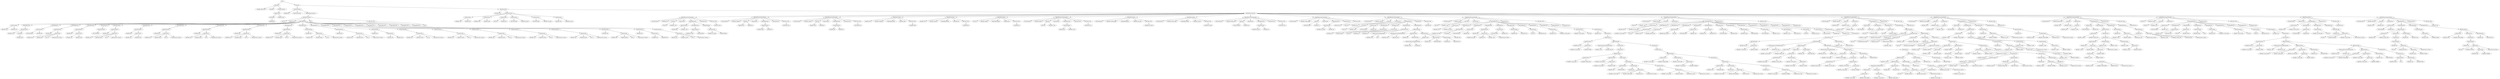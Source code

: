 digraph {
n0 [label="Goal:"];
n1 [label="MainClass:"];
n2 [label="Identifier:BinaryTree"];
n1 -> n2
n3 [label="Identifier:a"];
n1 -> n3
n4 [label="PrintlnStatement:"];
n5 [label="ExpressionX2:"];
n6 [label="NewIdentif:"];
n7 [label="Identifier:BT"];
n6 -> n7
n5 -> n6
n8 [label="Identifier:Start"];
n5 -> n8
n4 -> n5
n1 -> n4
n0 -> n1
n9 [label="ClassList:"];
n10 [label="ClassDeclaration:"];
n11 [label="Identifier:BT"];
n10 -> n11
n12 [label="VarDeclarationList:"];
n10 -> n12
n13 [label="MethodDeclarationList:"];
n14 [label="MethodDeclaration:"];
n15 [label="TYPE:INT"];
n14 -> n15
n16 [label="Identifier:Start"];
n14 -> n16
n17 [label="MethodBodyVar:"];
n18 [label="VarDeclaration:"];
n19 [label="Identifier:Tree"];
n18 -> n19
n20 [label="Identifier:root"];
n18 -> n20
n17 -> n18
n21 [label="MethodBodyStat:"];
n22 [label="EqualStatement:"];
n23 [label="Identifier:root"];
n22 -> n23
n24 [label="NewIdentif:"];
n25 [label="Identifier:Tree"];
n24 -> n25
n22 -> n24
n21 -> n22
n17 -> n21
n26 [label="MethodBodyVar:"];
n27 [label="VarDeclaration:"];
n28 [label="TYPE:BOOLEAN"];
n27 -> n28
n29 [label="Identifier:ntb"];
n27 -> n29
n26 -> n27
n17 -> n26
n30 [label="MethodBodyStat:"];
n31 [label="EqualStatement:"];
n32 [label="Identifier:ntb"];
n31 -> n32
n33 [label="ExpressionX:"];
n34 [label="Identifier:root"];
n33 -> n34
n35 [label="Identifier:Init"];
n33 -> n35
n36 [label="INT:16"];
n33 -> n36
n37 [label="ExpressionList_Comma:"];
n33 -> n37
n31 -> n33
n30 -> n31
n17 -> n30
n38 [label="MethodBodyStat:"];
n39 [label="EqualStatement:"];
n40 [label="Identifier:ntb"];
n39 -> n40
n41 [label="ExpressionX2:"];
n42 [label="Identifier:root"];
n41 -> n42
n43 [label="Identifier:Print"];
n41 -> n43
n39 -> n41
n38 -> n39
n17 -> n38
n44 [label="MethodBodyStat:"];
n45 [label="PrintlnStatement:"];
n46 [label="INT:100000000"];
n45 -> n46
n44 -> n45
n17 -> n44
n47 [label="MethodBodyStat:"];
n48 [label="EqualStatement:"];
n49 [label="Identifier:ntb"];
n48 -> n49
n50 [label="ExpressionX:"];
n51 [label="Identifier:root"];
n50 -> n51
n52 [label="Identifier:Insert"];
n50 -> n52
n53 [label="INT:8"];
n50 -> n53
n54 [label="ExpressionList_Comma:"];
n50 -> n54
n48 -> n50
n47 -> n48
n17 -> n47
n55 [label="MethodBodyStat:"];
n56 [label="EqualStatement:"];
n57 [label="Identifier:ntb"];
n56 -> n57
n58 [label="ExpressionX2:"];
n59 [label="Identifier:root"];
n58 -> n59
n60 [label="Identifier:Print"];
n58 -> n60
n56 -> n58
n55 -> n56
n17 -> n55
n61 [label="MethodBodyStat:"];
n62 [label="EqualStatement:"];
n63 [label="Identifier:ntb"];
n62 -> n63
n64 [label="ExpressionX:"];
n65 [label="Identifier:root"];
n64 -> n65
n66 [label="Identifier:Insert"];
n64 -> n66
n67 [label="INT:24"];
n64 -> n67
n68 [label="ExpressionList_Comma:"];
n64 -> n68
n62 -> n64
n61 -> n62
n17 -> n61
n69 [label="MethodBodyStat:"];
n70 [label="EqualStatement:"];
n71 [label="Identifier:ntb"];
n70 -> n71
n72 [label="ExpressionX:"];
n73 [label="Identifier:root"];
n72 -> n73
n74 [label="Identifier:Insert"];
n72 -> n74
n75 [label="INT:4"];
n72 -> n75
n76 [label="ExpressionList_Comma:"];
n72 -> n76
n70 -> n72
n69 -> n70
n17 -> n69
n77 [label="MethodBodyStat:"];
n78 [label="EqualStatement:"];
n79 [label="Identifier:ntb"];
n78 -> n79
n80 [label="ExpressionX:"];
n81 [label="Identifier:root"];
n80 -> n81
n82 [label="Identifier:Insert"];
n80 -> n82
n83 [label="INT:12"];
n80 -> n83
n84 [label="ExpressionList_Comma:"];
n80 -> n84
n78 -> n80
n77 -> n78
n17 -> n77
n85 [label="MethodBodyStat:"];
n86 [label="EqualStatement:"];
n87 [label="Identifier:ntb"];
n86 -> n87
n88 [label="ExpressionX:"];
n89 [label="Identifier:root"];
n88 -> n89
n90 [label="Identifier:Insert"];
n88 -> n90
n91 [label="INT:20"];
n88 -> n91
n92 [label="ExpressionList_Comma:"];
n88 -> n92
n86 -> n88
n85 -> n86
n17 -> n85
n93 [label="MethodBodyStat:"];
n94 [label="EqualStatement:"];
n95 [label="Identifier:ntb"];
n94 -> n95
n96 [label="ExpressionX:"];
n97 [label="Identifier:root"];
n96 -> n97
n98 [label="Identifier:Insert"];
n96 -> n98
n99 [label="INT:28"];
n96 -> n99
n100 [label="ExpressionList_Comma:"];
n96 -> n100
n94 -> n96
n93 -> n94
n17 -> n93
n101 [label="MethodBodyStat:"];
n102 [label="EqualStatement:"];
n103 [label="Identifier:ntb"];
n102 -> n103
n104 [label="ExpressionX:"];
n105 [label="Identifier:root"];
n104 -> n105
n106 [label="Identifier:Insert"];
n104 -> n106
n107 [label="INT:14"];
n104 -> n107
n108 [label="ExpressionList_Comma:"];
n104 -> n108
n102 -> n104
n101 -> n102
n17 -> n101
n109 [label="MethodBodyStat:"];
n110 [label="EqualStatement:"];
n111 [label="Identifier:ntb"];
n110 -> n111
n112 [label="ExpressionX2:"];
n113 [label="Identifier:root"];
n112 -> n113
n114 [label="Identifier:Print"];
n112 -> n114
n110 -> n112
n109 -> n110
n17 -> n109
n115 [label="MethodBodyStat:"];
n116 [label="PrintlnStatement:"];
n117 [label="ExpressionX:"];
n118 [label="Identifier:root"];
n117 -> n118
n119 [label="Identifier:Search"];
n117 -> n119
n120 [label="INT:24"];
n117 -> n120
n121 [label="ExpressionList_Comma:"];
n117 -> n121
n116 -> n117
n115 -> n116
n17 -> n115
n122 [label="MethodBodyStat:"];
n123 [label="PrintlnStatement:"];
n124 [label="ExpressionX:"];
n125 [label="Identifier:root"];
n124 -> n125
n126 [label="Identifier:Search"];
n124 -> n126
n127 [label="INT:12"];
n124 -> n127
n128 [label="ExpressionList_Comma:"];
n124 -> n128
n123 -> n124
n122 -> n123
n17 -> n122
n129 [label="MethodBodyStat:"];
n130 [label="PrintlnStatement:"];
n131 [label="ExpressionX:"];
n132 [label="Identifier:root"];
n131 -> n132
n133 [label="Identifier:Search"];
n131 -> n133
n134 [label="INT:16"];
n131 -> n134
n135 [label="ExpressionList_Comma:"];
n131 -> n135
n130 -> n131
n129 -> n130
n17 -> n129
n136 [label="MethodBodyStat:"];
n137 [label="PrintlnStatement:"];
n138 [label="ExpressionX:"];
n139 [label="Identifier:root"];
n138 -> n139
n140 [label="Identifier:Search"];
n138 -> n140
n141 [label="INT:50"];
n138 -> n141
n142 [label="ExpressionList_Comma:"];
n138 -> n142
n137 -> n138
n136 -> n137
n17 -> n136
n143 [label="MethodBodyStat:"];
n144 [label="PrintlnStatement:"];
n145 [label="ExpressionX:"];
n146 [label="Identifier:root"];
n145 -> n146
n147 [label="Identifier:Search"];
n145 -> n147
n148 [label="INT:12"];
n145 -> n148
n149 [label="ExpressionList_Comma:"];
n145 -> n149
n144 -> n145
n143 -> n144
n17 -> n143
n150 [label="MethodBodyStat:"];
n151 [label="EqualStatement:"];
n152 [label="Identifier:ntb"];
n151 -> n152
n153 [label="ExpressionX:"];
n154 [label="Identifier:root"];
n153 -> n154
n155 [label="Identifier:Delete"];
n153 -> n155
n156 [label="INT:12"];
n153 -> n156
n157 [label="ExpressionList_Comma:"];
n153 -> n157
n151 -> n153
n150 -> n151
n17 -> n150
n158 [label="MethodBodyStat:"];
n159 [label="EqualStatement:"];
n160 [label="Identifier:ntb"];
n159 -> n160
n161 [label="ExpressionX2:"];
n162 [label="Identifier:root"];
n161 -> n162
n163 [label="Identifier:Print"];
n161 -> n163
n159 -> n161
n158 -> n159
n17 -> n158
n164 [label="MethodBodyStat:"];
n165 [label="PrintlnStatement:"];
n166 [label="ExpressionX:"];
n167 [label="Identifier:root"];
n166 -> n167
n168 [label="Identifier:Search"];
n166 -> n168
n169 [label="INT:12"];
n166 -> n169
n170 [label="ExpressionList_Comma:"];
n166 -> n170
n165 -> n166
n164 -> n165
n17 -> n164
n14 -> n17
n171 [label="INT:0"];
n14 -> n171
n172 [label="RETURN_TYPE:"];
n173 [label="INT:0"];
n172 -> n173
n14 -> n172
n13 -> n14
n10 -> n13
n9 -> n10
n174 [label="ClassDeclaration:"];
n175 [label="Identifier:Tree"];
n174 -> n175
n176 [label="VarDeclarationList:"];
n177 [label="VarDeclaration:"];
n178 [label="Identifier:Tree"];
n177 -> n178
n179 [label="Identifier:left"];
n177 -> n179
n176 -> n177
n180 [label="VarDeclaration:"];
n181 [label="Identifier:Tree"];
n180 -> n181
n182 [label="Identifier:right"];
n180 -> n182
n176 -> n180
n183 [label="VarDeclaration:"];
n184 [label="TYPE:INT"];
n183 -> n184
n185 [label="Identifier:key"];
n183 -> n185
n176 -> n183
n186 [label="VarDeclaration:"];
n187 [label="TYPE:BOOLEAN"];
n186 -> n187
n188 [label="Identifier:has_left"];
n186 -> n188
n176 -> n186
n189 [label="VarDeclaration:"];
n190 [label="TYPE:BOOLEAN"];
n189 -> n190
n191 [label="Identifier:has_right"];
n189 -> n191
n176 -> n189
n192 [label="VarDeclaration:"];
n193 [label="Identifier:Tree"];
n192 -> n193
n194 [label="Identifier:my_null"];
n192 -> n194
n176 -> n192
n174 -> n176
n195 [label="MethodDeclarationList:"];
n196 [label="MethodDeclarationArguments:"];
n197 [label="TYPE:BOOLEAN"];
n196 -> n197
n198 [label="Identifier:Init"];
n196 -> n198
n199 [label="Argumenr:"];
n200 [label="TYPE:INT"];
n199 -> n200
n201 [label="Identifier:v_key"];
n199 -> n201
n196 -> n199
n202 [label="ArgumentList:"];
n196 -> n202
n203 [label="MethodBodyStat:"];
n204 [label="EqualStatement:"];
n205 [label="Identifier:key"];
n204 -> n205
n206 [label="Identifier:v_key"];
n204 -> n206
n203 -> n204
n207 [label="MethodBodyStat:"];
n208 [label="EqualStatement:"];
n209 [label="Identifier:has_left"];
n208 -> n209
n210 [label="BOOLEAN:false"];
n208 -> n210
n207 -> n208
n203 -> n207
n211 [label="MethodBodyStat:"];
n212 [label="EqualStatement:"];
n213 [label="Identifier:has_right"];
n212 -> n213
n214 [label="BOOLEAN:false"];
n212 -> n214
n211 -> n212
n203 -> n211
n196 -> n203
n215 [label="BOOLEAN:true"];
n196 -> n215
n216 [label="RETURN_TYPE:"];
n217 [label="BOOLEAN:true"];
n216 -> n217
n196 -> n216
n195 -> n196
n218 [label="MethodDeclarationArguments:"];
n219 [label="TYPE:BOOLEAN"];
n218 -> n219
n220 [label="Identifier:SetRight"];
n218 -> n220
n221 [label="Argumenr:"];
n222 [label="Identifier:Tree"];
n221 -> n222
n223 [label="Identifier:rn"];
n221 -> n223
n218 -> n221
n224 [label="ArgumentList:"];
n218 -> n224
n225 [label="MethodBodyStat:"];
n226 [label="EqualStatement:"];
n227 [label="Identifier:right"];
n226 -> n227
n228 [label="Identifier:rn"];
n226 -> n228
n225 -> n226
n218 -> n225
n229 [label="BOOLEAN:true"];
n218 -> n229
n230 [label="RETURN_TYPE:"];
n231 [label="BOOLEAN:true"];
n230 -> n231
n218 -> n230
n195 -> n218
n232 [label="MethodDeclarationArguments:"];
n233 [label="TYPE:BOOLEAN"];
n232 -> n233
n234 [label="Identifier:SetLeft"];
n232 -> n234
n235 [label="Argumenr:"];
n236 [label="Identifier:Tree"];
n235 -> n236
n237 [label="Identifier:ln"];
n235 -> n237
n232 -> n235
n238 [label="ArgumentList:"];
n232 -> n238
n239 [label="MethodBodyStat:"];
n240 [label="EqualStatement:"];
n241 [label="Identifier:left"];
n240 -> n241
n242 [label="Identifier:ln"];
n240 -> n242
n239 -> n240
n232 -> n239
n243 [label="BOOLEAN:true"];
n232 -> n243
n244 [label="RETURN_TYPE:"];
n245 [label="BOOLEAN:true"];
n244 -> n245
n232 -> n244
n195 -> n232
n246 [label="MethodDeclaration:"];
n247 [label="Identifier:Tree"];
n246 -> n247
n248 [label="Identifier:GetRight"];
n246 -> n248
n249 [label="MethodBodyEmpty:"];
n246 -> n249
n250 [label="Identifier:right"];
n246 -> n250
n251 [label="RETURN_TYPE:"];
n252 [label="Identifier:right"];
n251 -> n252
n246 -> n251
n195 -> n246
n253 [label="MethodDeclaration:"];
n254 [label="Identifier:Tree"];
n253 -> n254
n255 [label="Identifier:GetLeft"];
n253 -> n255
n256 [label="MethodBodyEmpty:"];
n253 -> n256
n257 [label="Identifier:left"];
n253 -> n257
n258 [label="RETURN_TYPE:"];
n259 [label="Identifier:left"];
n258 -> n259
n253 -> n258
n195 -> n253
n260 [label="MethodDeclaration:"];
n261 [label="TYPE:INT"];
n260 -> n261
n262 [label="Identifier:GetKey"];
n260 -> n262
n263 [label="MethodBodyEmpty:"];
n260 -> n263
n264 [label="Identifier:key"];
n260 -> n264
n265 [label="RETURN_TYPE:"];
n266 [label="Identifier:key"];
n265 -> n266
n260 -> n265
n195 -> n260
n267 [label="MethodDeclarationArguments:"];
n268 [label="TYPE:BOOLEAN"];
n267 -> n268
n269 [label="Identifier:SetKey"];
n267 -> n269
n270 [label="Argumenr:"];
n271 [label="TYPE:INT"];
n270 -> n271
n272 [label="Identifier:v_key"];
n270 -> n272
n267 -> n270
n273 [label="ArgumentList:"];
n267 -> n273
n274 [label="MethodBodyStat:"];
n275 [label="EqualStatement:"];
n276 [label="Identifier:key"];
n275 -> n276
n277 [label="Identifier:v_key"];
n275 -> n277
n274 -> n275
n267 -> n274
n278 [label="BOOLEAN:true"];
n267 -> n278
n279 [label="RETURN_TYPE:"];
n280 [label="BOOLEAN:true"];
n279 -> n280
n267 -> n279
n195 -> n267
n281 [label="MethodDeclaration:"];
n282 [label="TYPE:BOOLEAN"];
n281 -> n282
n283 [label="Identifier:GetHas_Right"];
n281 -> n283
n284 [label="MethodBodyEmpty:"];
n281 -> n284
n285 [label="Identifier:has_right"];
n281 -> n285
n286 [label="RETURN_TYPE:"];
n287 [label="Identifier:has_right"];
n286 -> n287
n281 -> n286
n195 -> n281
n288 [label="MethodDeclaration:"];
n289 [label="TYPE:BOOLEAN"];
n288 -> n289
n290 [label="Identifier:GetHas_Left"];
n288 -> n290
n291 [label="MethodBodyEmpty:"];
n288 -> n291
n292 [label="Identifier:has_left"];
n288 -> n292
n293 [label="RETURN_TYPE:"];
n294 [label="Identifier:has_left"];
n293 -> n294
n288 -> n293
n195 -> n288
n295 [label="MethodDeclarationArguments:"];
n296 [label="TYPE:BOOLEAN"];
n295 -> n296
n297 [label="Identifier:SetHas_Left"];
n295 -> n297
n298 [label="Argumenr:"];
n299 [label="TYPE:BOOLEAN"];
n298 -> n299
n300 [label="Identifier:val"];
n298 -> n300
n295 -> n298
n301 [label="ArgumentList:"];
n295 -> n301
n302 [label="MethodBodyStat:"];
n303 [label="EqualStatement:"];
n304 [label="Identifier:has_left"];
n303 -> n304
n305 [label="Identifier:val"];
n303 -> n305
n302 -> n303
n295 -> n302
n306 [label="BOOLEAN:true"];
n295 -> n306
n307 [label="RETURN_TYPE:"];
n308 [label="BOOLEAN:true"];
n307 -> n308
n295 -> n307
n195 -> n295
n309 [label="MethodDeclarationArguments:"];
n310 [label="TYPE:BOOLEAN"];
n309 -> n310
n311 [label="Identifier:SetHas_Right"];
n309 -> n311
n312 [label="Argumenr:"];
n313 [label="TYPE:BOOLEAN"];
n312 -> n313
n314 [label="Identifier:val"];
n312 -> n314
n309 -> n312
n315 [label="ArgumentList:"];
n309 -> n315
n316 [label="MethodBodyStat:"];
n317 [label="EqualStatement:"];
n318 [label="Identifier:has_right"];
n317 -> n318
n319 [label="Identifier:val"];
n317 -> n319
n316 -> n317
n309 -> n316
n320 [label="BOOLEAN:true"];
n309 -> n320
n321 [label="RETURN_TYPE:"];
n322 [label="BOOLEAN:true"];
n321 -> n322
n309 -> n321
n195 -> n309
n323 [label="MethodDeclarationArguments:"];
n324 [label="TYPE:BOOLEAN"];
n323 -> n324
n325 [label="Identifier:Compare"];
n323 -> n325
n326 [label="Argumenr:"];
n327 [label="TYPE:INT"];
n326 -> n327
n328 [label="Identifier:num1"];
n326 -> n328
n323 -> n326
n329 [label="ArgumentList:"];
n330 [label="Argumenr:"];
n331 [label="TYPE:INT"];
n330 -> n331
n332 [label="Identifier:num2"];
n330 -> n332
n329 -> n330
n323 -> n329
n333 [label="MethodBodyVar:"];
n334 [label="VarDeclaration:"];
n335 [label="TYPE:BOOLEAN"];
n334 -> n335
n336 [label="Identifier:ntb"];
n334 -> n336
n333 -> n334
n337 [label="MethodBodyStat:"];
n338 [label="EqualStatement:"];
n339 [label="Identifier:ntb"];
n338 -> n339
n340 [label="BOOLEAN:false"];
n338 -> n340
n337 -> n338
n333 -> n337
n341 [label="MethodBodyVar:"];
n342 [label="VarDeclaration:"];
n343 [label="TYPE:INT"];
n342 -> n343
n344 [label="Identifier:nti"];
n342 -> n344
n341 -> n342
n333 -> n341
n345 [label="MethodBodyStat:"];
n346 [label="EqualStatement:"];
n347 [label="Identifier:nti"];
n346 -> n347
n348 [label="ExpressionOp:PlusExpression"];
n349 [label="Identifier:num2"];
n348 -> n349
n350 [label="INT:1"];
n348 -> n350
n346 -> n348
n345 -> n346
n333 -> n345
n351 [label="MethodBodyStat:"];
n352 [label="IfElseStatement:"];
n353 [label="ExpressionOp:LessThanExpression"];
n354 [label="Identifier:num1"];
n353 -> n354
n355 [label="Identifier:num2"];
n353 -> n355
n352 -> n353
n356 [label="EqualStatement:"];
n357 [label="Identifier:ntb"];
n356 -> n357
n358 [label="BOOLEAN:false"];
n356 -> n358
n352 -> n356
n359 [label="IfElseStatement:"];
n360 [label="NotExpression:"];
n361 [label="ExpressionOp:LessThanExpression"];
n362 [label="Identifier:num1"];
n361 -> n362
n363 [label="Identifier:nti"];
n361 -> n363
n360 -> n361
n359 -> n360
n364 [label="EqualStatement:"];
n365 [label="Identifier:ntb"];
n364 -> n365
n366 [label="BOOLEAN:false"];
n364 -> n366
n359 -> n364
n367 [label="EqualStatement:"];
n368 [label="Identifier:ntb"];
n367 -> n368
n369 [label="BOOLEAN:true"];
n367 -> n369
n359 -> n367
n352 -> n359
n351 -> n352
n333 -> n351
n323 -> n333
n370 [label="Identifier:ntb"];
n323 -> n370
n371 [label="RETURN_TYPE:"];
n372 [label="Identifier:ntb"];
n371 -> n372
n323 -> n371
n195 -> n323
n373 [label="MethodDeclarationArguments:"];
n374 [label="TYPE:BOOLEAN"];
n373 -> n374
n375 [label="Identifier:Insert"];
n373 -> n375
n376 [label="Argumenr:"];
n377 [label="TYPE:INT"];
n376 -> n377
n378 [label="Identifier:v_key"];
n376 -> n378
n373 -> n376
n379 [label="ArgumentList:"];
n373 -> n379
n380 [label="MethodBodyVar:"];
n381 [label="VarDeclaration:"];
n382 [label="Identifier:Tree"];
n381 -> n382
n383 [label="Identifier:new_node"];
n381 -> n383
n380 -> n381
n384 [label="MethodBodyStat:"];
n385 [label="EqualStatement:"];
n386 [label="Identifier:new_node"];
n385 -> n386
n387 [label="NewIdentif:"];
n388 [label="Identifier:Tree"];
n387 -> n388
n385 -> n387
n384 -> n385
n380 -> n384
n389 [label="MethodBodyVar:"];
n390 [label="VarDeclaration:"];
n391 [label="TYPE:BOOLEAN"];
n390 -> n391
n392 [label="Identifier:ntb"];
n390 -> n392
n389 -> n390
n380 -> n389
n393 [label="MethodBodyStat:"];
n394 [label="EqualStatement:"];
n395 [label="Identifier:ntb"];
n394 -> n395
n396 [label="ExpressionX:"];
n397 [label="Identifier:new_node"];
n396 -> n397
n398 [label="Identifier:Init"];
n396 -> n398
n399 [label="Identifier:v_key"];
n396 -> n399
n400 [label="ExpressionList_Comma:"];
n396 -> n400
n394 -> n396
n393 -> n394
n380 -> n393
n401 [label="MethodBodyVar:"];
n402 [label="VarDeclaration:"];
n403 [label="TYPE:BOOLEAN"];
n402 -> n403
n404 [label="Identifier:cont"];
n402 -> n404
n401 -> n402
n380 -> n401
n405 [label="MethodBodyStat:"];
n406 [label="EqualStatement:"];
n407 [label="Identifier:cont"];
n406 -> n407
n408 [label="BOOLEAN:true"];
n406 -> n408
n405 -> n406
n380 -> n405
n409 [label="MethodBodyVar:"];
n410 [label="VarDeclaration:"];
n411 [label="TYPE:INT"];
n410 -> n411
n412 [label="Identifier:key_aux"];
n410 -> n412
n409 -> n410
n380 -> n409
n413 [label="MethodBodyVar:"];
n414 [label="VarDeclaration:"];
n415 [label="Identifier:Tree"];
n414 -> n415
n416 [label="Identifier:current_node"];
n414 -> n416
n413 -> n414
n380 -> n413
n417 [label="MethodBodyStat:"];
n418 [label="EqualStatement:"];
n419 [label="Identifier:current_node"];
n418 -> n419
n420 [label="This:this"];
n418 -> n420
n417 -> n418
n380 -> n417
n421 [label="MethodBodyStat:"];
n422 [label="WhileStatement:"];
n423 [label="Identifier:cont"];
n422 -> n423
n424 [label="StatementList:"];
n425 [label="StatementList:"];
n426 [label="EqualStatement:"];
n427 [label="Identifier:key_aux"];
n426 -> n427
n428 [label="ExpressionX2:"];
n429 [label="Identifier:current_node"];
n428 -> n429
n430 [label="Identifier:GetKey"];
n428 -> n430
n426 -> n428
n425 -> n426
n431 [label="IfElseStatement:"];
n432 [label="ExpressionOp:LessThanExpression"];
n433 [label="Identifier:v_key"];
n432 -> n433
n434 [label="Identifier:key_aux"];
n432 -> n434
n431 -> n432
n435 [label="StatementList:"];
n436 [label="StatementList:"];
n437 [label="IfElseStatement:"];
n438 [label="ExpressionX2:"];
n439 [label="Identifier:current_node"];
n438 -> n439
n440 [label="Identifier:GetHas_Left"];
n438 -> n440
n437 -> n438
n441 [label="EqualStatement:"];
n442 [label="Identifier:current_node"];
n441 -> n442
n443 [label="ExpressionX2:"];
n444 [label="Identifier:current_node"];
n443 -> n444
n445 [label="Identifier:GetLeft"];
n443 -> n445
n441 -> n443
n437 -> n441
n446 [label="StatementList:"];
n447 [label="StatementList:"];
n448 [label="EqualStatement:"];
n449 [label="Identifier:cont"];
n448 -> n449
n450 [label="BOOLEAN:false"];
n448 -> n450
n447 -> n448
n451 [label="EqualStatement:"];
n452 [label="Identifier:ntb"];
n451 -> n452
n453 [label="ExpressionX:"];
n454 [label="Identifier:current_node"];
n453 -> n454
n455 [label="Identifier:SetHas_Left"];
n453 -> n455
n456 [label="BOOLEAN:true"];
n453 -> n456
n457 [label="ExpressionList_Comma:"];
n453 -> n457
n451 -> n453
n447 -> n451
n458 [label="EqualStatement:"];
n459 [label="Identifier:ntb"];
n458 -> n459
n460 [label="ExpressionX:"];
n461 [label="Identifier:current_node"];
n460 -> n461
n462 [label="Identifier:SetLeft"];
n460 -> n462
n463 [label="Identifier:new_node"];
n460 -> n463
n464 [label="ExpressionList_Comma:"];
n460 -> n464
n458 -> n460
n447 -> n458
n446 -> n447
n437 -> n446
n436 -> n437
n435 -> n436
n431 -> n435
n465 [label="StatementList:"];
n466 [label="StatementList:"];
n467 [label="IfElseStatement:"];
n468 [label="ExpressionX2:"];
n469 [label="Identifier:current_node"];
n468 -> n469
n470 [label="Identifier:GetHas_Right"];
n468 -> n470
n467 -> n468
n471 [label="EqualStatement:"];
n472 [label="Identifier:current_node"];
n471 -> n472
n473 [label="ExpressionX2:"];
n474 [label="Identifier:current_node"];
n473 -> n474
n475 [label="Identifier:GetRight"];
n473 -> n475
n471 -> n473
n467 -> n471
n476 [label="StatementList:"];
n477 [label="StatementList:"];
n478 [label="EqualStatement:"];
n479 [label="Identifier:cont"];
n478 -> n479
n480 [label="BOOLEAN:false"];
n478 -> n480
n477 -> n478
n481 [label="EqualStatement:"];
n482 [label="Identifier:ntb"];
n481 -> n482
n483 [label="ExpressionX:"];
n484 [label="Identifier:current_node"];
n483 -> n484
n485 [label="Identifier:SetHas_Right"];
n483 -> n485
n486 [label="BOOLEAN:true"];
n483 -> n486
n487 [label="ExpressionList_Comma:"];
n483 -> n487
n481 -> n483
n477 -> n481
n488 [label="EqualStatement:"];
n489 [label="Identifier:ntb"];
n488 -> n489
n490 [label="ExpressionX:"];
n491 [label="Identifier:current_node"];
n490 -> n491
n492 [label="Identifier:SetRight"];
n490 -> n492
n493 [label="Identifier:new_node"];
n490 -> n493
n494 [label="ExpressionList_Comma:"];
n490 -> n494
n488 -> n490
n477 -> n488
n476 -> n477
n467 -> n476
n466 -> n467
n465 -> n466
n431 -> n465
n425 -> n431
n424 -> n425
n422 -> n424
n421 -> n422
n380 -> n421
n373 -> n380
n495 [label="BOOLEAN:true"];
n373 -> n495
n496 [label="RETURN_TYPE:"];
n497 [label="BOOLEAN:true"];
n496 -> n497
n373 -> n496
n195 -> n373
n498 [label="MethodDeclarationArguments:"];
n499 [label="TYPE:BOOLEAN"];
n498 -> n499
n500 [label="Identifier:Delete"];
n498 -> n500
n501 [label="Argumenr:"];
n502 [label="TYPE:INT"];
n501 -> n502
n503 [label="Identifier:v_key"];
n501 -> n503
n498 -> n501
n504 [label="ArgumentList:"];
n498 -> n504
n505 [label="MethodBodyVar:"];
n506 [label="VarDeclaration:"];
n507 [label="Identifier:Tree"];
n506 -> n507
n508 [label="Identifier:current_node"];
n506 -> n508
n505 -> n506
n509 [label="MethodBodyStat:"];
n510 [label="EqualStatement:"];
n511 [label="Identifier:current_node"];
n510 -> n511
n512 [label="This:this"];
n510 -> n512
n509 -> n510
n505 -> n509
n513 [label="MethodBodyVar:"];
n514 [label="VarDeclaration:"];
n515 [label="Identifier:Tree"];
n514 -> n515
n516 [label="Identifier:parent_node"];
n514 -> n516
n513 -> n514
n505 -> n513
n517 [label="MethodBodyStat:"];
n518 [label="EqualStatement:"];
n519 [label="Identifier:parent_node"];
n518 -> n519
n520 [label="This:this"];
n518 -> n520
n517 -> n518
n505 -> n517
n521 [label="MethodBodyVar:"];
n522 [label="VarDeclaration:"];
n523 [label="TYPE:BOOLEAN"];
n522 -> n523
n524 [label="Identifier:cont"];
n522 -> n524
n521 -> n522
n505 -> n521
n525 [label="MethodBodyStat:"];
n526 [label="EqualStatement:"];
n527 [label="Identifier:cont"];
n526 -> n527
n528 [label="BOOLEAN:true"];
n526 -> n528
n525 -> n526
n505 -> n525
n529 [label="MethodBodyVar:"];
n530 [label="VarDeclaration:"];
n531 [label="TYPE:BOOLEAN"];
n530 -> n531
n532 [label="Identifier:found"];
n530 -> n532
n529 -> n530
n505 -> n529
n533 [label="MethodBodyStat:"];
n534 [label="EqualStatement:"];
n535 [label="Identifier:found"];
n534 -> n535
n536 [label="BOOLEAN:false"];
n534 -> n536
n533 -> n534
n505 -> n533
n537 [label="MethodBodyVar:"];
n538 [label="VarDeclaration:"];
n539 [label="TYPE:BOOLEAN"];
n538 -> n539
n540 [label="Identifier:is_root"];
n538 -> n540
n537 -> n538
n505 -> n537
n541 [label="MethodBodyStat:"];
n542 [label="EqualStatement:"];
n543 [label="Identifier:is_root"];
n542 -> n543
n544 [label="BOOLEAN:true"];
n542 -> n544
n541 -> n542
n505 -> n541
n545 [label="MethodBodyVar:"];
n546 [label="VarDeclaration:"];
n547 [label="TYPE:INT"];
n546 -> n547
n548 [label="Identifier:key_aux"];
n546 -> n548
n545 -> n546
n505 -> n545
n549 [label="MethodBodyVar:"];
n550 [label="VarDeclaration:"];
n551 [label="TYPE:BOOLEAN"];
n550 -> n551
n552 [label="Identifier:ntb"];
n550 -> n552
n549 -> n550
n505 -> n549
n553 [label="MethodBodyStat:"];
n554 [label="WhileStatement:"];
n555 [label="Identifier:cont"];
n554 -> n555
n556 [label="StatementList:"];
n557 [label="StatementList:"];
n558 [label="EqualStatement:"];
n559 [label="Identifier:key_aux"];
n558 -> n559
n560 [label="ExpressionX2:"];
n561 [label="Identifier:current_node"];
n560 -> n561
n562 [label="Identifier:GetKey"];
n560 -> n562
n558 -> n560
n557 -> n558
n563 [label="IfElseStatement:"];
n564 [label="ExpressionOp:LessThanExpression"];
n565 [label="Identifier:v_key"];
n564 -> n565
n566 [label="Identifier:key_aux"];
n564 -> n566
n563 -> n564
n567 [label="IfElseStatement:"];
n568 [label="ExpressionX2:"];
n569 [label="Identifier:current_node"];
n568 -> n569
n570 [label="Identifier:GetHas_Left"];
n568 -> n570
n567 -> n568
n571 [label="StatementList:"];
n572 [label="StatementList:"];
n573 [label="EqualStatement:"];
n574 [label="Identifier:parent_node"];
n573 -> n574
n575 [label="Identifier:current_node"];
n573 -> n575
n572 -> n573
n576 [label="EqualStatement:"];
n577 [label="Identifier:current_node"];
n576 -> n577
n578 [label="ExpressionX2:"];
n579 [label="Identifier:current_node"];
n578 -> n579
n580 [label="Identifier:GetLeft"];
n578 -> n580
n576 -> n578
n572 -> n576
n571 -> n572
n567 -> n571
n581 [label="EqualStatement:"];
n582 [label="Identifier:cont"];
n581 -> n582
n583 [label="BOOLEAN:false"];
n581 -> n583
n567 -> n581
n563 -> n567
n584 [label="IfElseStatement:"];
n585 [label="ExpressionOp:LessThanExpression"];
n586 [label="Identifier:key_aux"];
n585 -> n586
n587 [label="Identifier:v_key"];
n585 -> n587
n584 -> n585
n588 [label="IfElseStatement:"];
n589 [label="ExpressionX2:"];
n590 [label="Identifier:current_node"];
n589 -> n590
n591 [label="Identifier:GetHas_Right"];
n589 -> n591
n588 -> n589
n592 [label="StatementList:"];
n593 [label="StatementList:"];
n594 [label="EqualStatement:"];
n595 [label="Identifier:parent_node"];
n594 -> n595
n596 [label="Identifier:current_node"];
n594 -> n596
n593 -> n594
n597 [label="EqualStatement:"];
n598 [label="Identifier:current_node"];
n597 -> n598
n599 [label="ExpressionX2:"];
n600 [label="Identifier:current_node"];
n599 -> n600
n601 [label="Identifier:GetRight"];
n599 -> n601
n597 -> n599
n593 -> n597
n592 -> n593
n588 -> n592
n602 [label="EqualStatement:"];
n603 [label="Identifier:cont"];
n602 -> n603
n604 [label="BOOLEAN:false"];
n602 -> n604
n588 -> n602
n584 -> n588
n605 [label="StatementList:"];
n606 [label="StatementList:"];
n607 [label="IfElseStatement:"];
n608 [label="Identifier:is_root"];
n607 -> n608
n609 [label="IfElseStatement:"];
n610 [label="ExpressionOp:AndExpression"];
n611 [label="NotExpression:"];
n612 [label="ExpressionX2:"];
n613 [label="Identifier:current_node"];
n612 -> n613
n614 [label="Identifier:GetHas_Right"];
n612 -> n614
n611 -> n612
n610 -> n611
n615 [label="NotExpression:"];
n616 [label="ExpressionX2:"];
n617 [label="Identifier:current_node"];
n616 -> n617
n618 [label="Identifier:GetHas_Left"];
n616 -> n618
n615 -> n616
n610 -> n615
n609 -> n610
n619 [label="EqualStatement:"];
n620 [label="Identifier:ntb"];
n619 -> n620
n621 [label="BOOLEAN:true"];
n619 -> n621
n609 -> n619
n622 [label="EqualStatement:"];
n623 [label="Identifier:ntb"];
n622 -> n623
n624 [label="ExpressionX:"];
n625 [label="This:this"];
n624 -> n625
n626 [label="Identifier:Remove"];
n624 -> n626
n627 [label="Identifier:parent_node"];
n624 -> n627
n628 [label="ExpressionList_Comma:"];
n629 [label="Identifier:current_node"];
n628 -> n629
n624 -> n628
n622 -> n624
n609 -> n622
n607 -> n609
n630 [label="EqualStatement:"];
n631 [label="Identifier:ntb"];
n630 -> n631
n632 [label="ExpressionX:"];
n633 [label="This:this"];
n632 -> n633
n634 [label="Identifier:Remove"];
n632 -> n634
n635 [label="Identifier:parent_node"];
n632 -> n635
n636 [label="ExpressionList_Comma:"];
n637 [label="Identifier:current_node"];
n636 -> n637
n632 -> n636
n630 -> n632
n607 -> n630
n606 -> n607
n638 [label="EqualStatement:"];
n639 [label="Identifier:found"];
n638 -> n639
n640 [label="BOOLEAN:true"];
n638 -> n640
n606 -> n638
n641 [label="EqualStatement:"];
n642 [label="Identifier:cont"];
n641 -> n642
n643 [label="BOOLEAN:false"];
n641 -> n643
n606 -> n641
n605 -> n606
n584 -> n605
n563 -> n584
n557 -> n563
n644 [label="EqualStatement:"];
n645 [label="Identifier:is_root"];
n644 -> n645
n646 [label="BOOLEAN:false"];
n644 -> n646
n557 -> n644
n556 -> n557
n554 -> n556
n553 -> n554
n505 -> n553
n498 -> n505
n647 [label="Identifier:found"];
n498 -> n647
n648 [label="RETURN_TYPE:"];
n649 [label="Identifier:found"];
n648 -> n649
n498 -> n648
n195 -> n498
n650 [label="MethodDeclarationArguments:"];
n651 [label="TYPE:BOOLEAN"];
n650 -> n651
n652 [label="Identifier:Remove"];
n650 -> n652
n653 [label="Argumenr:"];
n654 [label="Identifier:Tree"];
n653 -> n654
n655 [label="Identifier:p_node"];
n653 -> n655
n650 -> n653
n656 [label="ArgumentList:"];
n657 [label="Argumenr:"];
n658 [label="Identifier:Tree"];
n657 -> n658
n659 [label="Identifier:c_node"];
n657 -> n659
n656 -> n657
n650 -> n656
n660 [label="MethodBodyVar:"];
n661 [label="VarDeclaration:"];
n662 [label="TYPE:BOOLEAN"];
n661 -> n662
n663 [label="Identifier:ntb"];
n661 -> n663
n660 -> n661
n664 [label="MethodBodyVar:"];
n665 [label="VarDeclaration:"];
n666 [label="TYPE:INT"];
n665 -> n666
n667 [label="Identifier:auxkey1"];
n665 -> n667
n664 -> n665
n660 -> n664
n668 [label="MethodBodyVar:"];
n669 [label="VarDeclaration:"];
n670 [label="TYPE:INT"];
n669 -> n670
n671 [label="Identifier:auxkey2"];
n669 -> n671
n668 -> n669
n660 -> n668
n672 [label="MethodBodyStat:"];
n673 [label="IfElseStatement:"];
n674 [label="ExpressionX2:"];
n675 [label="Identifier:c_node"];
n674 -> n675
n676 [label="Identifier:GetHas_Left"];
n674 -> n676
n673 -> n674
n677 [label="EqualStatement:"];
n678 [label="Identifier:ntb"];
n677 -> n678
n679 [label="ExpressionX:"];
n680 [label="This:this"];
n679 -> n680
n681 [label="Identifier:RemoveLeft"];
n679 -> n681
n682 [label="Identifier:p_node"];
n679 -> n682
n683 [label="ExpressionList_Comma:"];
n684 [label="Identifier:c_node"];
n683 -> n684
n679 -> n683
n677 -> n679
n673 -> n677
n685 [label="IfElseStatement:"];
n686 [label="ExpressionX2:"];
n687 [label="Identifier:c_node"];
n686 -> n687
n688 [label="Identifier:GetHas_Right"];
n686 -> n688
n685 -> n686
n689 [label="EqualStatement:"];
n690 [label="Identifier:ntb"];
n689 -> n690
n691 [label="ExpressionX:"];
n692 [label="This:this"];
n691 -> n692
n693 [label="Identifier:RemoveRight"];
n691 -> n693
n694 [label="Identifier:p_node"];
n691 -> n694
n695 [label="ExpressionList_Comma:"];
n696 [label="Identifier:c_node"];
n695 -> n696
n691 -> n695
n689 -> n691
n685 -> n689
n697 [label="StatementList:"];
n698 [label="StatementList:"];
n699 [label="EqualStatement:"];
n700 [label="Identifier:auxkey1"];
n699 -> n700
n701 [label="ExpressionX2:"];
n702 [label="Identifier:c_node"];
n701 -> n702
n703 [label="Identifier:GetKey"];
n701 -> n703
n699 -> n701
n698 -> n699
n704 [label="EqualStatement:"];
n705 [label="Identifier:auxkey2"];
n704 -> n705
n706 [label="ExpressionX2:"];
n707 [label="ExpressionX2:"];
n708 [label="Identifier:p_node"];
n707 -> n708
n709 [label="Identifier:GetLeft"];
n707 -> n709
n706 -> n707
n710 [label="Identifier:GetKey"];
n706 -> n710
n704 -> n706
n698 -> n704
n711 [label="IfElseStatement:"];
n712 [label="ExpressionX:"];
n713 [label="This:this"];
n712 -> n713
n714 [label="Identifier:Compare"];
n712 -> n714
n715 [label="Identifier:auxkey1"];
n712 -> n715
n716 [label="ExpressionList_Comma:"];
n717 [label="Identifier:auxkey2"];
n716 -> n717
n712 -> n716
n711 -> n712
n718 [label="StatementList:"];
n719 [label="StatementList:"];
n720 [label="EqualStatement:"];
n721 [label="Identifier:ntb"];
n720 -> n721
n722 [label="ExpressionX:"];
n723 [label="Identifier:p_node"];
n722 -> n723
n724 [label="Identifier:SetLeft"];
n722 -> n724
n725 [label="Identifier:my_null"];
n722 -> n725
n726 [label="ExpressionList_Comma:"];
n722 -> n726
n720 -> n722
n719 -> n720
n727 [label="EqualStatement:"];
n728 [label="Identifier:ntb"];
n727 -> n728
n729 [label="ExpressionX:"];
n730 [label="Identifier:p_node"];
n729 -> n730
n731 [label="Identifier:SetHas_Left"];
n729 -> n731
n732 [label="BOOLEAN:false"];
n729 -> n732
n733 [label="ExpressionList_Comma:"];
n729 -> n733
n727 -> n729
n719 -> n727
n718 -> n719
n711 -> n718
n734 [label="StatementList:"];
n735 [label="StatementList:"];
n736 [label="EqualStatement:"];
n737 [label="Identifier:ntb"];
n736 -> n737
n738 [label="ExpressionX:"];
n739 [label="Identifier:p_node"];
n738 -> n739
n740 [label="Identifier:SetRight"];
n738 -> n740
n741 [label="Identifier:my_null"];
n738 -> n741
n742 [label="ExpressionList_Comma:"];
n738 -> n742
n736 -> n738
n735 -> n736
n743 [label="EqualStatement:"];
n744 [label="Identifier:ntb"];
n743 -> n744
n745 [label="ExpressionX:"];
n746 [label="Identifier:p_node"];
n745 -> n746
n747 [label="Identifier:SetHas_Right"];
n745 -> n747
n748 [label="BOOLEAN:false"];
n745 -> n748
n749 [label="ExpressionList_Comma:"];
n745 -> n749
n743 -> n745
n735 -> n743
n734 -> n735
n711 -> n734
n698 -> n711
n697 -> n698
n685 -> n697
n673 -> n685
n672 -> n673
n660 -> n672
n650 -> n660
n750 [label="BOOLEAN:true"];
n650 -> n750
n751 [label="RETURN_TYPE:"];
n752 [label="BOOLEAN:true"];
n751 -> n752
n650 -> n751
n195 -> n650
n753 [label="MethodDeclarationArguments:"];
n754 [label="TYPE:BOOLEAN"];
n753 -> n754
n755 [label="Identifier:RemoveRight"];
n753 -> n755
n756 [label="Argumenr:"];
n757 [label="Identifier:Tree"];
n756 -> n757
n758 [label="Identifier:p_node"];
n756 -> n758
n753 -> n756
n759 [label="ArgumentList:"];
n760 [label="Argumenr:"];
n761 [label="Identifier:Tree"];
n760 -> n761
n762 [label="Identifier:c_node"];
n760 -> n762
n759 -> n760
n753 -> n759
n763 [label="MethodBodyVar:"];
n764 [label="VarDeclaration:"];
n765 [label="TYPE:BOOLEAN"];
n764 -> n765
n766 [label="Identifier:ntb"];
n764 -> n766
n763 -> n764
n767 [label="MethodBodyStat:"];
n768 [label="WhileStatement:"];
n769 [label="ExpressionX2:"];
n770 [label="Identifier:c_node"];
n769 -> n770
n771 [label="Identifier:GetHas_Right"];
n769 -> n771
n768 -> n769
n772 [label="StatementList:"];
n773 [label="StatementList:"];
n774 [label="EqualStatement:"];
n775 [label="Identifier:ntb"];
n774 -> n775
n776 [label="ExpressionX:"];
n777 [label="Identifier:c_node"];
n776 -> n777
n778 [label="Identifier:SetKey"];
n776 -> n778
n779 [label="ExpressionX2:"];
n780 [label="ExpressionX2:"];
n781 [label="Identifier:c_node"];
n780 -> n781
n782 [label="Identifier:GetRight"];
n780 -> n782
n779 -> n780
n783 [label="Identifier:GetKey"];
n779 -> n783
n776 -> n779
n784 [label="ExpressionList_Comma:"];
n776 -> n784
n774 -> n776
n773 -> n774
n785 [label="EqualStatement:"];
n786 [label="Identifier:p_node"];
n785 -> n786
n787 [label="Identifier:c_node"];
n785 -> n787
n773 -> n785
n788 [label="EqualStatement:"];
n789 [label="Identifier:c_node"];
n788 -> n789
n790 [label="ExpressionX2:"];
n791 [label="Identifier:c_node"];
n790 -> n791
n792 [label="Identifier:GetRight"];
n790 -> n792
n788 -> n790
n773 -> n788
n772 -> n773
n768 -> n772
n767 -> n768
n763 -> n767
n793 [label="MethodBodyStat:"];
n794 [label="EqualStatement:"];
n795 [label="Identifier:ntb"];
n794 -> n795
n796 [label="ExpressionX:"];
n797 [label="Identifier:p_node"];
n796 -> n797
n798 [label="Identifier:SetRight"];
n796 -> n798
n799 [label="Identifier:my_null"];
n796 -> n799
n800 [label="ExpressionList_Comma:"];
n796 -> n800
n794 -> n796
n793 -> n794
n763 -> n793
n801 [label="MethodBodyStat:"];
n802 [label="EqualStatement:"];
n803 [label="Identifier:ntb"];
n802 -> n803
n804 [label="ExpressionX:"];
n805 [label="Identifier:p_node"];
n804 -> n805
n806 [label="Identifier:SetHas_Right"];
n804 -> n806
n807 [label="BOOLEAN:false"];
n804 -> n807
n808 [label="ExpressionList_Comma:"];
n804 -> n808
n802 -> n804
n801 -> n802
n763 -> n801
n753 -> n763
n809 [label="BOOLEAN:true"];
n753 -> n809
n810 [label="RETURN_TYPE:"];
n811 [label="BOOLEAN:true"];
n810 -> n811
n753 -> n810
n195 -> n753
n812 [label="MethodDeclarationArguments:"];
n813 [label="TYPE:BOOLEAN"];
n812 -> n813
n814 [label="Identifier:RemoveLeft"];
n812 -> n814
n815 [label="Argumenr:"];
n816 [label="Identifier:Tree"];
n815 -> n816
n817 [label="Identifier:p_node"];
n815 -> n817
n812 -> n815
n818 [label="ArgumentList:"];
n819 [label="Argumenr:"];
n820 [label="Identifier:Tree"];
n819 -> n820
n821 [label="Identifier:c_node"];
n819 -> n821
n818 -> n819
n812 -> n818
n822 [label="MethodBodyVar:"];
n823 [label="VarDeclaration:"];
n824 [label="TYPE:BOOLEAN"];
n823 -> n824
n825 [label="Identifier:ntb"];
n823 -> n825
n822 -> n823
n826 [label="MethodBodyStat:"];
n827 [label="WhileStatement:"];
n828 [label="ExpressionX2:"];
n829 [label="Identifier:c_node"];
n828 -> n829
n830 [label="Identifier:GetHas_Left"];
n828 -> n830
n827 -> n828
n831 [label="StatementList:"];
n832 [label="StatementList:"];
n833 [label="EqualStatement:"];
n834 [label="Identifier:ntb"];
n833 -> n834
n835 [label="ExpressionX:"];
n836 [label="Identifier:c_node"];
n835 -> n836
n837 [label="Identifier:SetKey"];
n835 -> n837
n838 [label="ExpressionX2:"];
n839 [label="ExpressionX2:"];
n840 [label="Identifier:c_node"];
n839 -> n840
n841 [label="Identifier:GetLeft"];
n839 -> n841
n838 -> n839
n842 [label="Identifier:GetKey"];
n838 -> n842
n835 -> n838
n843 [label="ExpressionList_Comma:"];
n835 -> n843
n833 -> n835
n832 -> n833
n844 [label="EqualStatement:"];
n845 [label="Identifier:p_node"];
n844 -> n845
n846 [label="Identifier:c_node"];
n844 -> n846
n832 -> n844
n847 [label="EqualStatement:"];
n848 [label="Identifier:c_node"];
n847 -> n848
n849 [label="ExpressionX2:"];
n850 [label="Identifier:c_node"];
n849 -> n850
n851 [label="Identifier:GetLeft"];
n849 -> n851
n847 -> n849
n832 -> n847
n831 -> n832
n827 -> n831
n826 -> n827
n822 -> n826
n852 [label="MethodBodyStat:"];
n853 [label="EqualStatement:"];
n854 [label="Identifier:ntb"];
n853 -> n854
n855 [label="ExpressionX:"];
n856 [label="Identifier:p_node"];
n855 -> n856
n857 [label="Identifier:SetLeft"];
n855 -> n857
n858 [label="Identifier:my_null"];
n855 -> n858
n859 [label="ExpressionList_Comma:"];
n855 -> n859
n853 -> n855
n852 -> n853
n822 -> n852
n860 [label="MethodBodyStat:"];
n861 [label="EqualStatement:"];
n862 [label="Identifier:ntb"];
n861 -> n862
n863 [label="ExpressionX:"];
n864 [label="Identifier:p_node"];
n863 -> n864
n865 [label="Identifier:SetHas_Left"];
n863 -> n865
n866 [label="BOOLEAN:false"];
n863 -> n866
n867 [label="ExpressionList_Comma:"];
n863 -> n867
n861 -> n863
n860 -> n861
n822 -> n860
n812 -> n822
n868 [label="BOOLEAN:true"];
n812 -> n868
n869 [label="RETURN_TYPE:"];
n870 [label="BOOLEAN:true"];
n869 -> n870
n812 -> n869
n195 -> n812
n871 [label="MethodDeclarationArguments:"];
n872 [label="TYPE:INT"];
n871 -> n872
n873 [label="Identifier:Search"];
n871 -> n873
n874 [label="Argumenr:"];
n875 [label="TYPE:INT"];
n874 -> n875
n876 [label="Identifier:v_key"];
n874 -> n876
n871 -> n874
n877 [label="ArgumentList:"];
n871 -> n877
n878 [label="MethodBodyVar:"];
n879 [label="VarDeclaration:"];
n880 [label="TYPE:BOOLEAN"];
n879 -> n880
n881 [label="Identifier:cont"];
n879 -> n881
n878 -> n879
n882 [label="MethodBodyStat:"];
n883 [label="EqualStatement:"];
n884 [label="Identifier:cont"];
n883 -> n884
n885 [label="BOOLEAN:true"];
n883 -> n885
n882 -> n883
n878 -> n882
n886 [label="MethodBodyVar:"];
n887 [label="VarDeclaration:"];
n888 [label="TYPE:INT"];
n887 -> n888
n889 [label="Identifier:ifound"];
n887 -> n889
n886 -> n887
n878 -> n886
n890 [label="MethodBodyStat:"];
n891 [label="EqualStatement:"];
n892 [label="Identifier:ifound"];
n891 -> n892
n893 [label="INT:0"];
n891 -> n893
n890 -> n891
n878 -> n890
n894 [label="MethodBodyVar:"];
n895 [label="VarDeclaration:"];
n896 [label="Identifier:Tree"];
n895 -> n896
n897 [label="Identifier:current_node"];
n895 -> n897
n894 -> n895
n878 -> n894
n898 [label="MethodBodyStat:"];
n899 [label="EqualStatement:"];
n900 [label="Identifier:current_node"];
n899 -> n900
n901 [label="This:this"];
n899 -> n901
n898 -> n899
n878 -> n898
n902 [label="MethodBodyVar:"];
n903 [label="VarDeclaration:"];
n904 [label="TYPE:INT"];
n903 -> n904
n905 [label="Identifier:key_aux"];
n903 -> n905
n902 -> n903
n878 -> n902
n906 [label="MethodBodyStat:"];
n907 [label="WhileStatement:"];
n908 [label="Identifier:cont"];
n907 -> n908
n909 [label="StatementList:"];
n910 [label="StatementList:"];
n911 [label="EqualStatement:"];
n912 [label="Identifier:key_aux"];
n911 -> n912
n913 [label="ExpressionX2:"];
n914 [label="Identifier:current_node"];
n913 -> n914
n915 [label="Identifier:GetKey"];
n913 -> n915
n911 -> n913
n910 -> n911
n916 [label="IfElseStatement:"];
n917 [label="ExpressionOp:LessThanExpression"];
n918 [label="Identifier:v_key"];
n917 -> n918
n919 [label="Identifier:key_aux"];
n917 -> n919
n916 -> n917
n920 [label="IfElseStatement:"];
n921 [label="ExpressionX2:"];
n922 [label="Identifier:current_node"];
n921 -> n922
n923 [label="Identifier:GetHas_Left"];
n921 -> n923
n920 -> n921
n924 [label="EqualStatement:"];
n925 [label="Identifier:current_node"];
n924 -> n925
n926 [label="ExpressionX2:"];
n927 [label="Identifier:current_node"];
n926 -> n927
n928 [label="Identifier:GetLeft"];
n926 -> n928
n924 -> n926
n920 -> n924
n929 [label="EqualStatement:"];
n930 [label="Identifier:cont"];
n929 -> n930
n931 [label="BOOLEAN:false"];
n929 -> n931
n920 -> n929
n916 -> n920
n932 [label="IfElseStatement:"];
n933 [label="ExpressionOp:LessThanExpression"];
n934 [label="Identifier:key_aux"];
n933 -> n934
n935 [label="Identifier:v_key"];
n933 -> n935
n932 -> n933
n936 [label="IfElseStatement:"];
n937 [label="ExpressionX2:"];
n938 [label="Identifier:current_node"];
n937 -> n938
n939 [label="Identifier:GetHas_Right"];
n937 -> n939
n936 -> n937
n940 [label="EqualStatement:"];
n941 [label="Identifier:current_node"];
n940 -> n941
n942 [label="ExpressionX2:"];
n943 [label="Identifier:current_node"];
n942 -> n943
n944 [label="Identifier:GetRight"];
n942 -> n944
n940 -> n942
n936 -> n940
n945 [label="EqualStatement:"];
n946 [label="Identifier:cont"];
n945 -> n946
n947 [label="BOOLEAN:false"];
n945 -> n947
n936 -> n945
n932 -> n936
n948 [label="StatementList:"];
n949 [label="StatementList:"];
n950 [label="EqualStatement:"];
n951 [label="Identifier:ifound"];
n950 -> n951
n952 [label="INT:1"];
n950 -> n952
n949 -> n950
n953 [label="EqualStatement:"];
n954 [label="Identifier:cont"];
n953 -> n954
n955 [label="BOOLEAN:false"];
n953 -> n955
n949 -> n953
n948 -> n949
n932 -> n948
n916 -> n932
n910 -> n916
n909 -> n910
n907 -> n909
n906 -> n907
n878 -> n906
n871 -> n878
n956 [label="Identifier:ifound"];
n871 -> n956
n957 [label="RETURN_TYPE:"];
n958 [label="Identifier:ifound"];
n957 -> n958
n871 -> n957
n195 -> n871
n959 [label="MethodDeclaration:"];
n960 [label="TYPE:BOOLEAN"];
n959 -> n960
n961 [label="Identifier:Print"];
n959 -> n961
n962 [label="MethodBodyVar:"];
n963 [label="VarDeclaration:"];
n964 [label="Identifier:Tree"];
n963 -> n964
n965 [label="Identifier:current_node"];
n963 -> n965
n962 -> n963
n966 [label="MethodBodyVar:"];
n967 [label="VarDeclaration:"];
n968 [label="TYPE:BOOLEAN"];
n967 -> n968
n969 [label="Identifier:ntb"];
n967 -> n969
n966 -> n967
n962 -> n966
n970 [label="MethodBodyStat:"];
n971 [label="EqualStatement:"];
n972 [label="Identifier:current_node"];
n971 -> n972
n973 [label="This:this"];
n971 -> n973
n970 -> n971
n962 -> n970
n974 [label="MethodBodyStat:"];
n975 [label="EqualStatement:"];
n976 [label="Identifier:ntb"];
n975 -> n976
n977 [label="ExpressionX:"];
n978 [label="This:this"];
n977 -> n978
n979 [label="Identifier:RecPrint"];
n977 -> n979
n980 [label="Identifier:current_node"];
n977 -> n980
n981 [label="ExpressionList_Comma:"];
n977 -> n981
n975 -> n977
n974 -> n975
n962 -> n974
n959 -> n962
n982 [label="BOOLEAN:true"];
n959 -> n982
n983 [label="RETURN_TYPE:"];
n984 [label="BOOLEAN:true"];
n983 -> n984
n959 -> n983
n195 -> n959
n985 [label="MethodDeclarationArguments:"];
n986 [label="TYPE:BOOLEAN"];
n985 -> n986
n987 [label="Identifier:RecPrint"];
n985 -> n987
n988 [label="Argumenr:"];
n989 [label="Identifier:Tree"];
n988 -> n989
n990 [label="Identifier:node"];
n988 -> n990
n985 -> n988
n991 [label="ArgumentList:"];
n985 -> n991
n992 [label="MethodBodyVar:"];
n993 [label="VarDeclaration:"];
n994 [label="TYPE:BOOLEAN"];
n993 -> n994
n995 [label="Identifier:ntb"];
n993 -> n995
n992 -> n993
n996 [label="MethodBodyStat:"];
n997 [label="IfElseStatement:"];
n998 [label="ExpressionX2:"];
n999 [label="Identifier:node"];
n998 -> n999
n1000 [label="Identifier:GetHas_Left"];
n998 -> n1000
n997 -> n998
n1001 [label="StatementList:"];
n1002 [label="StatementList:"];
n1003 [label="EqualStatement:"];
n1004 [label="Identifier:ntb"];
n1003 -> n1004
n1005 [label="ExpressionX:"];
n1006 [label="This:this"];
n1005 -> n1006
n1007 [label="Identifier:RecPrint"];
n1005 -> n1007
n1008 [label="ExpressionX2:"];
n1009 [label="Identifier:node"];
n1008 -> n1009
n1010 [label="Identifier:GetLeft"];
n1008 -> n1010
n1005 -> n1008
n1011 [label="ExpressionList_Comma:"];
n1005 -> n1011
n1003 -> n1005
n1002 -> n1003
n1001 -> n1002
n997 -> n1001
n1012 [label="EqualStatement:"];
n1013 [label="Identifier:ntb"];
n1012 -> n1013
n1014 [label="BOOLEAN:true"];
n1012 -> n1014
n997 -> n1012
n996 -> n997
n992 -> n996
n1015 [label="MethodBodyStat:"];
n1016 [label="PrintlnStatement:"];
n1017 [label="ExpressionX2:"];
n1018 [label="Identifier:node"];
n1017 -> n1018
n1019 [label="Identifier:GetKey"];
n1017 -> n1019
n1016 -> n1017
n1015 -> n1016
n992 -> n1015
n1020 [label="MethodBodyStat:"];
n1021 [label="IfElseStatement:"];
n1022 [label="ExpressionX2:"];
n1023 [label="Identifier:node"];
n1022 -> n1023
n1024 [label="Identifier:GetHas_Right"];
n1022 -> n1024
n1021 -> n1022
n1025 [label="StatementList:"];
n1026 [label="StatementList:"];
n1027 [label="EqualStatement:"];
n1028 [label="Identifier:ntb"];
n1027 -> n1028
n1029 [label="ExpressionX:"];
n1030 [label="This:this"];
n1029 -> n1030
n1031 [label="Identifier:RecPrint"];
n1029 -> n1031
n1032 [label="ExpressionX2:"];
n1033 [label="Identifier:node"];
n1032 -> n1033
n1034 [label="Identifier:GetRight"];
n1032 -> n1034
n1029 -> n1032
n1035 [label="ExpressionList_Comma:"];
n1029 -> n1035
n1027 -> n1029
n1026 -> n1027
n1025 -> n1026
n1021 -> n1025
n1036 [label="EqualStatement:"];
n1037 [label="Identifier:ntb"];
n1036 -> n1037
n1038 [label="BOOLEAN:true"];
n1036 -> n1038
n1021 -> n1036
n1020 -> n1021
n992 -> n1020
n985 -> n992
n1039 [label="BOOLEAN:true"];
n985 -> n1039
n1040 [label="RETURN_TYPE:"];
n1041 [label="BOOLEAN:true"];
n1040 -> n1041
n985 -> n1040
n195 -> n985
n174 -> n195
n9 -> n174
n0 -> n9
}
